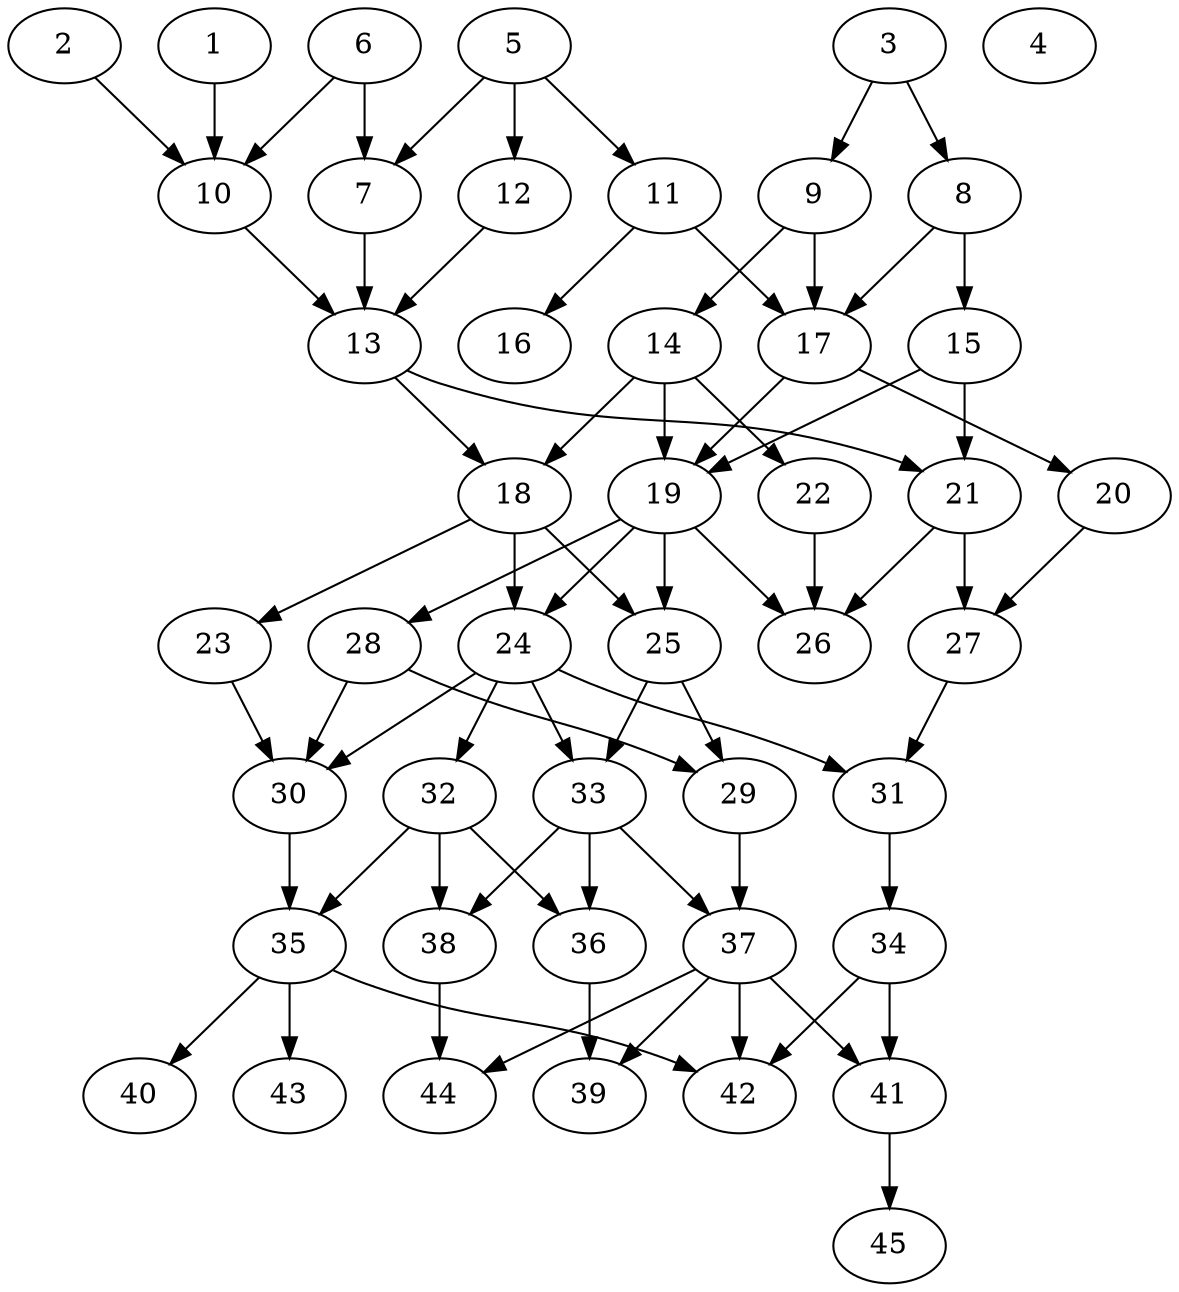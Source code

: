 // DAG automatically generated by daggen at Thu Oct  3 14:07:25 2019
// ./daggen --dot -n 45 --ccr 0.3 --fat 0.5 --regular 0.9 --density 0.5 --mindata 5242880 --maxdata 52428800 
digraph G {
  1 [size="122016427", alpha="0.17", expect_size="36604928"] 
  1 -> 10 [size ="36604928"]
  2 [size="172793173", alpha="0.03", expect_size="51837952"] 
  2 -> 10 [size ="51837952"]
  3 [size="163256320", alpha="0.15", expect_size="48976896"] 
  3 -> 8 [size ="48976896"]
  3 -> 9 [size ="48976896"]
  4 [size="169373013", alpha="0.03", expect_size="50811904"] 
  5 [size="89132373", alpha="0.01", expect_size="26739712"] 
  5 -> 7 [size ="26739712"]
  5 -> 11 [size ="26739712"]
  5 -> 12 [size ="26739712"]
  6 [size="131887787", alpha="0.19", expect_size="39566336"] 
  6 -> 7 [size ="39566336"]
  6 -> 10 [size ="39566336"]
  7 [size="155910827", alpha="0.19", expect_size="46773248"] 
  7 -> 13 [size ="46773248"]
  8 [size="151934293", alpha="0.11", expect_size="45580288"] 
  8 -> 15 [size ="45580288"]
  8 -> 17 [size ="45580288"]
  9 [size="61624320", alpha="0.01", expect_size="18487296"] 
  9 -> 14 [size ="18487296"]
  9 -> 17 [size ="18487296"]
  10 [size="132590933", alpha="0.15", expect_size="39777280"] 
  10 -> 13 [size ="39777280"]
  11 [size="64051200", alpha="0.10", expect_size="19215360"] 
  11 -> 16 [size ="19215360"]
  11 -> 17 [size ="19215360"]
  12 [size="41489067", alpha="0.15", expect_size="12446720"] 
  12 -> 13 [size ="12446720"]
  13 [size="68389547", alpha="0.11", expect_size="20516864"] 
  13 -> 18 [size ="20516864"]
  13 -> 21 [size ="20516864"]
  14 [size="29108907", alpha="0.07", expect_size="8732672"] 
  14 -> 18 [size ="8732672"]
  14 -> 19 [size ="8732672"]
  14 -> 22 [size ="8732672"]
  15 [size="50438827", alpha="0.04", expect_size="15131648"] 
  15 -> 19 [size ="15131648"]
  15 -> 21 [size ="15131648"]
  16 [size="60030293", alpha="0.16", expect_size="18009088"] 
  17 [size="52244480", alpha="0.11", expect_size="15673344"] 
  17 -> 19 [size ="15673344"]
  17 -> 20 [size ="15673344"]
  18 [size="46940160", alpha="0.01", expect_size="14082048"] 
  18 -> 23 [size ="14082048"]
  18 -> 24 [size ="14082048"]
  18 -> 25 [size ="14082048"]
  19 [size="130269867", alpha="0.11", expect_size="39080960"] 
  19 -> 24 [size ="39080960"]
  19 -> 25 [size ="39080960"]
  19 -> 26 [size ="39080960"]
  19 -> 28 [size ="39080960"]
  20 [size="137717760", alpha="0.07", expect_size="41315328"] 
  20 -> 27 [size ="41315328"]
  21 [size="100123307", alpha="0.17", expect_size="30036992"] 
  21 -> 26 [size ="30036992"]
  21 -> 27 [size ="30036992"]
  22 [size="22278827", alpha="0.06", expect_size="6683648"] 
  22 -> 26 [size ="6683648"]
  23 [size="139192320", alpha="0.14", expect_size="41757696"] 
  23 -> 30 [size ="41757696"]
  24 [size="72086187", alpha="0.01", expect_size="21625856"] 
  24 -> 30 [size ="21625856"]
  24 -> 31 [size ="21625856"]
  24 -> 32 [size ="21625856"]
  24 -> 33 [size ="21625856"]
  25 [size="127873707", alpha="0.17", expect_size="38362112"] 
  25 -> 29 [size ="38362112"]
  25 -> 33 [size ="38362112"]
  26 [size="155924480", alpha="0.08", expect_size="46777344"] 
  27 [size="121340587", alpha="0.17", expect_size="36402176"] 
  27 -> 31 [size ="36402176"]
  28 [size="51346773", alpha="0.02", expect_size="15404032"] 
  28 -> 29 [size ="15404032"]
  28 -> 30 [size ="15404032"]
  29 [size="57917440", alpha="0.13", expect_size="17375232"] 
  29 -> 37 [size ="17375232"]
  30 [size="145681067", alpha="0.19", expect_size="43704320"] 
  30 -> 35 [size ="43704320"]
  31 [size="46656853", alpha="0.11", expect_size="13997056"] 
  31 -> 34 [size ="13997056"]
  32 [size="22674773", alpha="0.05", expect_size="6802432"] 
  32 -> 35 [size ="6802432"]
  32 -> 36 [size ="6802432"]
  32 -> 38 [size ="6802432"]
  33 [size="71768747", alpha="0.07", expect_size="21530624"] 
  33 -> 36 [size ="21530624"]
  33 -> 37 [size ="21530624"]
  33 -> 38 [size ="21530624"]
  34 [size="25146027", alpha="0.09", expect_size="7543808"] 
  34 -> 41 [size ="7543808"]
  34 -> 42 [size ="7543808"]
  35 [size="34703360", alpha="0.16", expect_size="10411008"] 
  35 -> 40 [size ="10411008"]
  35 -> 42 [size ="10411008"]
  35 -> 43 [size ="10411008"]
  36 [size="172100267", alpha="0.09", expect_size="51630080"] 
  36 -> 39 [size ="51630080"]
  37 [size="79892480", alpha="0.05", expect_size="23967744"] 
  37 -> 39 [size ="23967744"]
  37 -> 41 [size ="23967744"]
  37 -> 42 [size ="23967744"]
  37 -> 44 [size ="23967744"]
  38 [size="53800960", alpha="0.06", expect_size="16140288"] 
  38 -> 44 [size ="16140288"]
  39 [size="70997333", alpha="0.00", expect_size="21299200"] 
  40 [size="18343253", alpha="0.11", expect_size="5502976"] 
  41 [size="168246613", alpha="0.11", expect_size="50473984"] 
  41 -> 45 [size ="50473984"]
  42 [size="95423147", alpha="0.12", expect_size="28626944"] 
  43 [size="138458453", alpha="0.09", expect_size="41537536"] 
  44 [size="33696427", alpha="0.13", expect_size="10108928"] 
  45 [size="107339093", alpha="0.10", expect_size="32201728"] 
}
